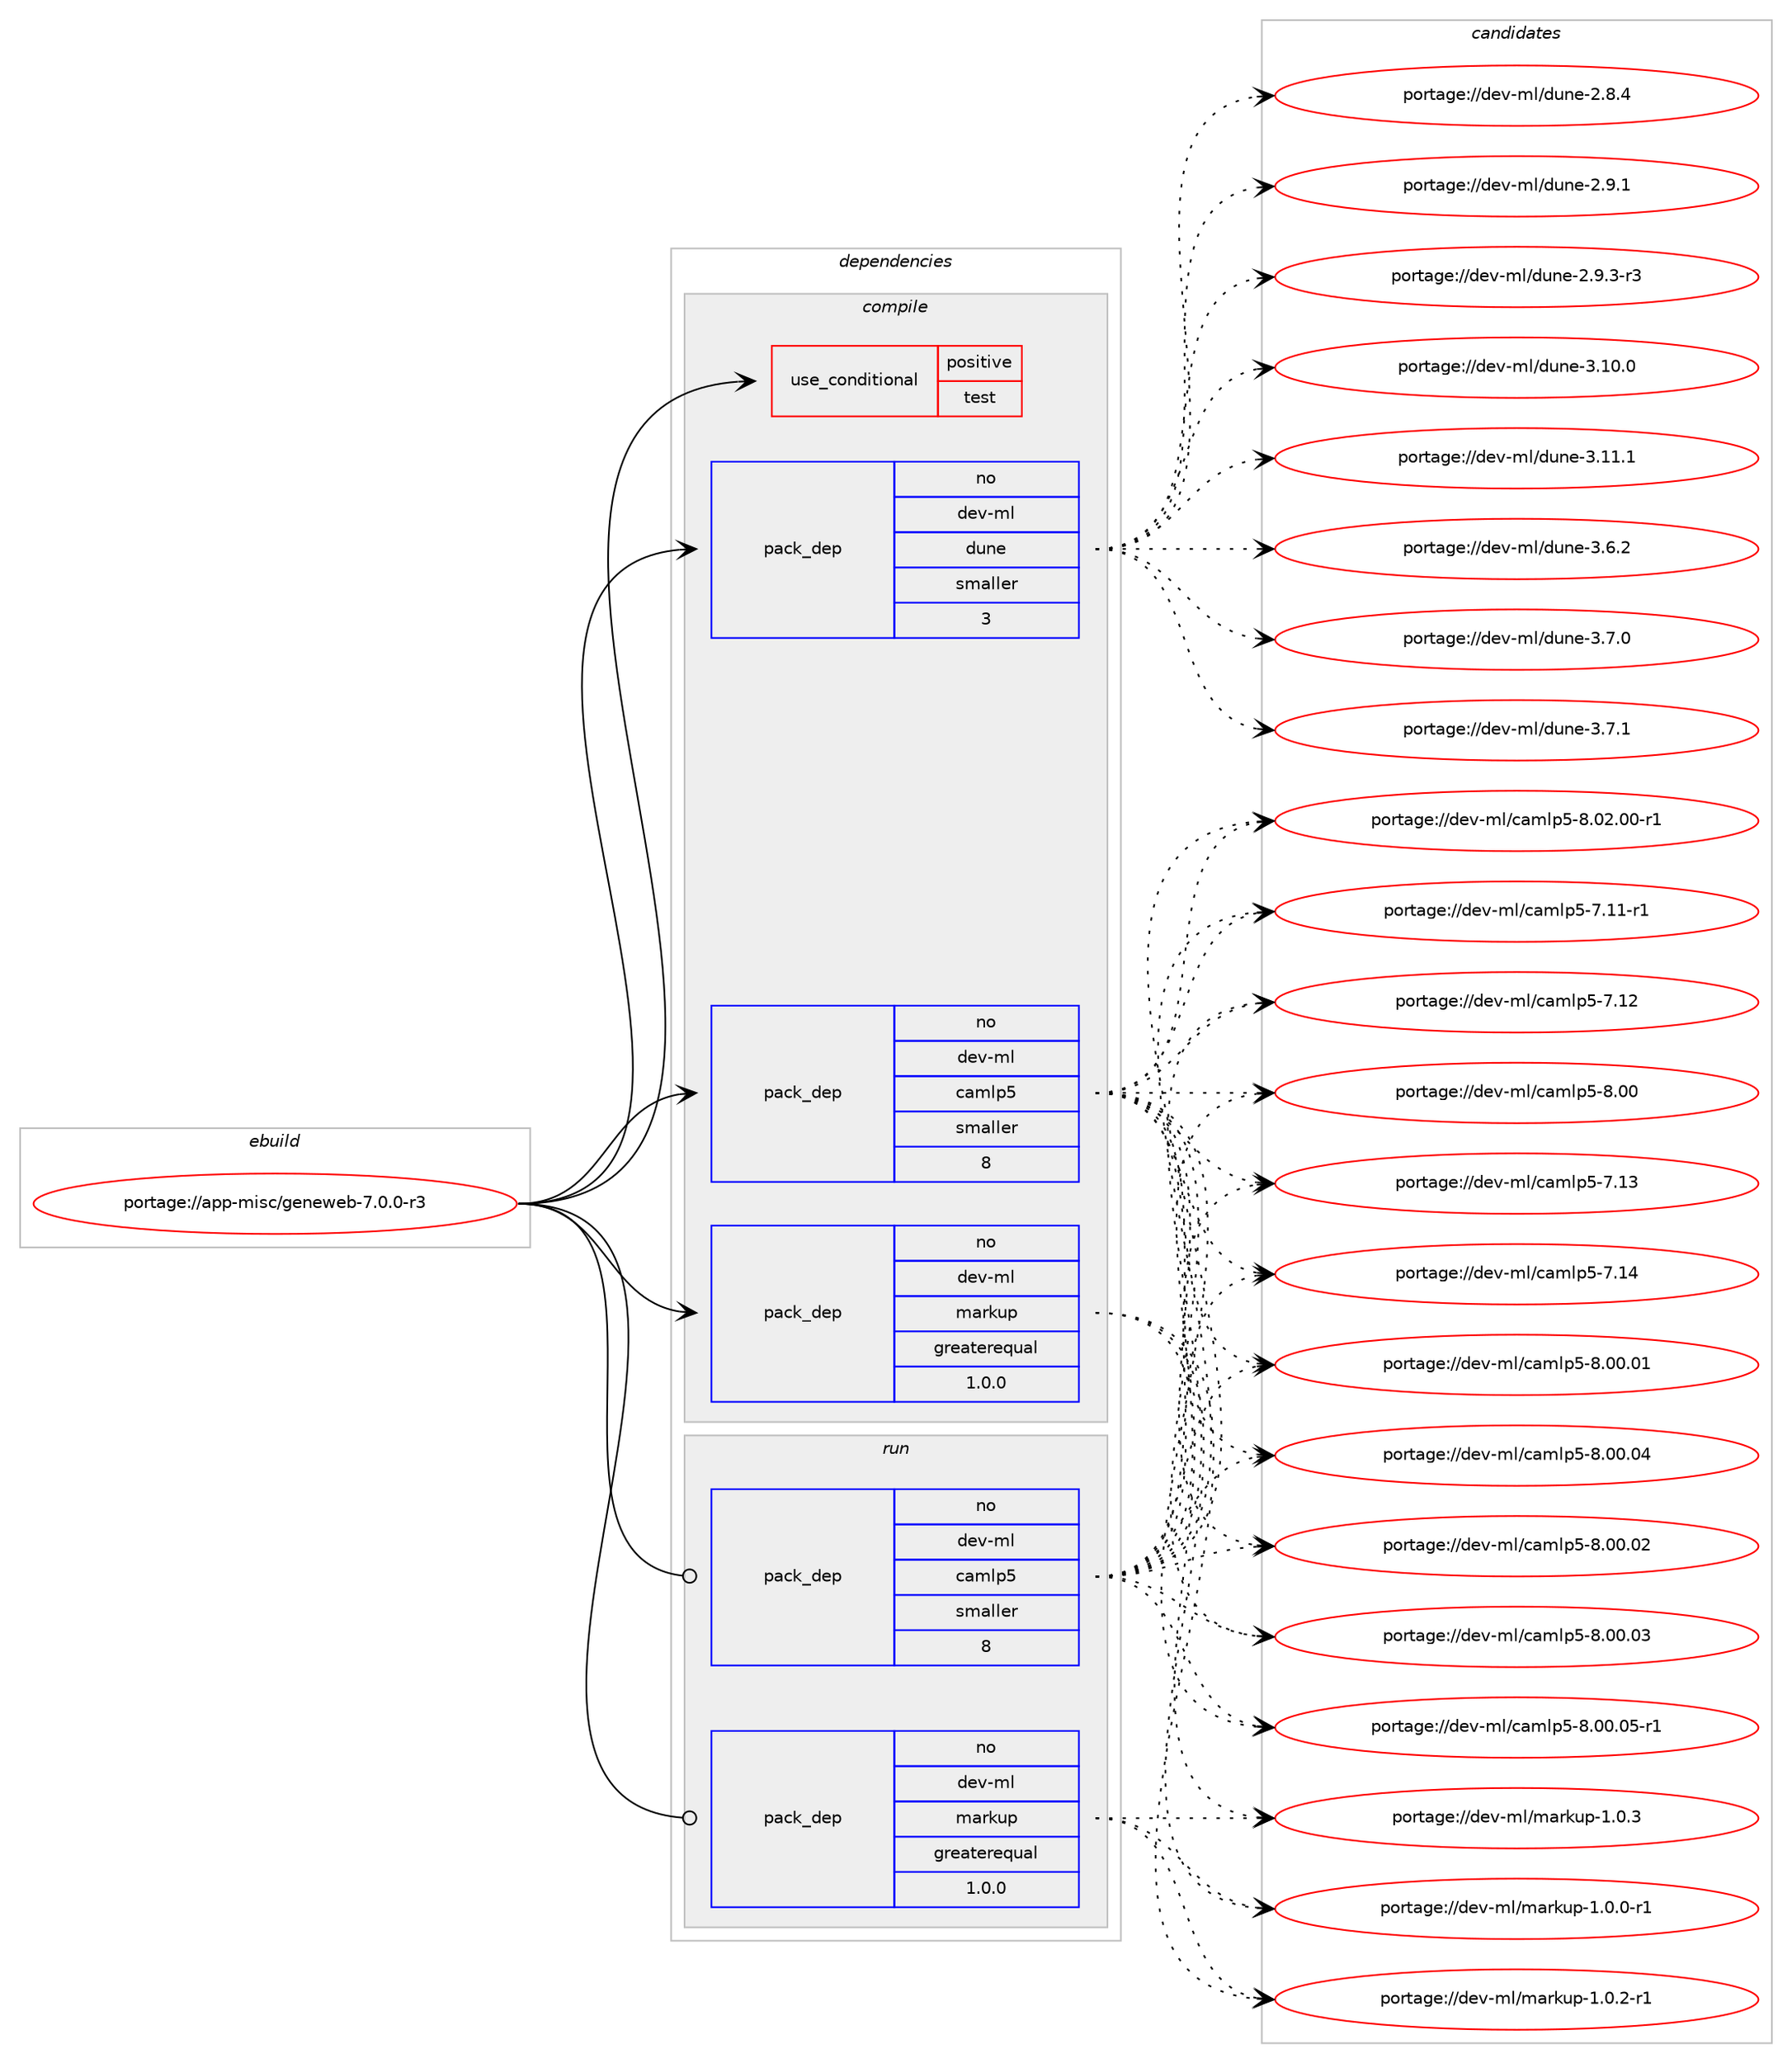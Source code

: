 digraph prolog {

# *************
# Graph options
# *************

newrank=true;
concentrate=true;
compound=true;
graph [rankdir=LR,fontname=Helvetica,fontsize=10,ranksep=1.5];#, ranksep=2.5, nodesep=0.2];
edge  [arrowhead=vee];
node  [fontname=Helvetica,fontsize=10];

# **********
# The ebuild
# **********

subgraph cluster_leftcol {
color=gray;
rank=same;
label=<<i>ebuild</i>>;
id [label="portage://app-misc/geneweb-7.0.0-r3", color=red, width=4, href="../app-misc/geneweb-7.0.0-r3.svg"];
}

# ****************
# The dependencies
# ****************

subgraph cluster_midcol {
color=gray;
label=<<i>dependencies</i>>;
subgraph cluster_compile {
fillcolor="#eeeeee";
style=filled;
label=<<i>compile</i>>;
subgraph cond11534 {
dependency18236 [label=<<TABLE BORDER="0" CELLBORDER="1" CELLSPACING="0" CELLPADDING="4"><TR><TD ROWSPAN="3" CELLPADDING="10">use_conditional</TD></TR><TR><TD>positive</TD></TR><TR><TD>test</TD></TR></TABLE>>, shape=none, color=red];
# *** BEGIN UNKNOWN DEPENDENCY TYPE (TODO) ***
# dependency18236 -> package_dependency(portage://app-misc/geneweb-7.0.0-r3,install,no,dev-ml,ounit2,none,[,,],[],[])
# *** END UNKNOWN DEPENDENCY TYPE (TODO) ***

}
id:e -> dependency18236:w [weight=20,style="solid",arrowhead="vee"];
# *** BEGIN UNKNOWN DEPENDENCY TYPE (TODO) ***
# id -> package_dependency(portage://app-misc/geneweb-7.0.0-r3,install,no,acct-group,geneweb,none,[,,],[],[])
# *** END UNKNOWN DEPENDENCY TYPE (TODO) ***

# *** BEGIN UNKNOWN DEPENDENCY TYPE (TODO) ***
# id -> package_dependency(portage://app-misc/geneweb-7.0.0-r3,install,no,acct-user,geneweb,none,[,,],[],[])
# *** END UNKNOWN DEPENDENCY TYPE (TODO) ***

# *** BEGIN UNKNOWN DEPENDENCY TYPE (TODO) ***
# id -> package_dependency(portage://app-misc/geneweb-7.0.0-r3,install,no,dev-lang,ocaml,none,[,,],[],[use(optenable(ocamlopt),none)])
# *** END UNKNOWN DEPENDENCY TYPE (TODO) ***

# *** BEGIN UNKNOWN DEPENDENCY TYPE (TODO) ***
# id -> package_dependency(portage://app-misc/geneweb-7.0.0-r3,install,no,dev-ml,calendars,none,[,,],any_same_slot,[])
# *** END UNKNOWN DEPENDENCY TYPE (TODO) ***

subgraph pack6337 {
dependency18237 [label=<<TABLE BORDER="0" CELLBORDER="1" CELLSPACING="0" CELLPADDING="4" WIDTH="220"><TR><TD ROWSPAN="6" CELLPADDING="30">pack_dep</TD></TR><TR><TD WIDTH="110">no</TD></TR><TR><TD>dev-ml</TD></TR><TR><TD>camlp5</TD></TR><TR><TD>smaller</TD></TR><TR><TD>8</TD></TR></TABLE>>, shape=none, color=blue];
}
id:e -> dependency18237:w [weight=20,style="solid",arrowhead="vee"];
# *** BEGIN UNKNOWN DEPENDENCY TYPE (TODO) ***
# id -> package_dependency(portage://app-misc/geneweb-7.0.0-r3,install,no,dev-ml,cppo,none,[,,],[],[])
# *** END UNKNOWN DEPENDENCY TYPE (TODO) ***

subgraph pack6338 {
dependency18238 [label=<<TABLE BORDER="0" CELLBORDER="1" CELLSPACING="0" CELLPADDING="4" WIDTH="220"><TR><TD ROWSPAN="6" CELLPADDING="30">pack_dep</TD></TR><TR><TD WIDTH="110">no</TD></TR><TR><TD>dev-ml</TD></TR><TR><TD>dune</TD></TR><TR><TD>smaller</TD></TR><TR><TD>3</TD></TR></TABLE>>, shape=none, color=blue];
}
id:e -> dependency18238:w [weight=20,style="solid",arrowhead="vee"];
# *** BEGIN UNKNOWN DEPENDENCY TYPE (TODO) ***
# id -> package_dependency(portage://app-misc/geneweb-7.0.0-r3,install,no,dev-ml,jingoo,none,[,,],any_same_slot,[])
# *** END UNKNOWN DEPENDENCY TYPE (TODO) ***

subgraph pack6339 {
dependency18239 [label=<<TABLE BORDER="0" CELLBORDER="1" CELLSPACING="0" CELLPADDING="4" WIDTH="220"><TR><TD ROWSPAN="6" CELLPADDING="30">pack_dep</TD></TR><TR><TD WIDTH="110">no</TD></TR><TR><TD>dev-ml</TD></TR><TR><TD>markup</TD></TR><TR><TD>greaterequal</TD></TR><TR><TD>1.0.0</TD></TR></TABLE>>, shape=none, color=blue];
}
id:e -> dependency18239:w [weight=20,style="solid",arrowhead="vee"];
# *** BEGIN UNKNOWN DEPENDENCY TYPE (TODO) ***
# id -> package_dependency(portage://app-misc/geneweb-7.0.0-r3,install,no,dev-ml,unidecode,none,[,,],any_same_slot,[])
# *** END UNKNOWN DEPENDENCY TYPE (TODO) ***

# *** BEGIN UNKNOWN DEPENDENCY TYPE (TODO) ***
# id -> package_dependency(portage://app-misc/geneweb-7.0.0-r3,install,no,dev-ml,uunf,none,[,,],any_same_slot,[])
# *** END UNKNOWN DEPENDENCY TYPE (TODO) ***

# *** BEGIN UNKNOWN DEPENDENCY TYPE (TODO) ***
# id -> package_dependency(portage://app-misc/geneweb-7.0.0-r3,install,no,dev-ml,zarith,none,[,,],any_same_slot,[])
# *** END UNKNOWN DEPENDENCY TYPE (TODO) ***

}
subgraph cluster_compileandrun {
fillcolor="#eeeeee";
style=filled;
label=<<i>compile and run</i>>;
}
subgraph cluster_run {
fillcolor="#eeeeee";
style=filled;
label=<<i>run</i>>;
# *** BEGIN UNKNOWN DEPENDENCY TYPE (TODO) ***
# id -> package_dependency(portage://app-misc/geneweb-7.0.0-r3,run,no,acct-group,geneweb,none,[,,],[],[])
# *** END UNKNOWN DEPENDENCY TYPE (TODO) ***

# *** BEGIN UNKNOWN DEPENDENCY TYPE (TODO) ***
# id -> package_dependency(portage://app-misc/geneweb-7.0.0-r3,run,no,acct-user,geneweb,none,[,,],[],[])
# *** END UNKNOWN DEPENDENCY TYPE (TODO) ***

# *** BEGIN UNKNOWN DEPENDENCY TYPE (TODO) ***
# id -> package_dependency(portage://app-misc/geneweb-7.0.0-r3,run,no,dev-lang,ocaml,none,[,,],[],[use(optenable(ocamlopt),none)])
# *** END UNKNOWN DEPENDENCY TYPE (TODO) ***

# *** BEGIN UNKNOWN DEPENDENCY TYPE (TODO) ***
# id -> package_dependency(portage://app-misc/geneweb-7.0.0-r3,run,no,dev-ml,calendars,none,[,,],any_same_slot,[])
# *** END UNKNOWN DEPENDENCY TYPE (TODO) ***

subgraph pack6340 {
dependency18240 [label=<<TABLE BORDER="0" CELLBORDER="1" CELLSPACING="0" CELLPADDING="4" WIDTH="220"><TR><TD ROWSPAN="6" CELLPADDING="30">pack_dep</TD></TR><TR><TD WIDTH="110">no</TD></TR><TR><TD>dev-ml</TD></TR><TR><TD>camlp5</TD></TR><TR><TD>smaller</TD></TR><TR><TD>8</TD></TR></TABLE>>, shape=none, color=blue];
}
id:e -> dependency18240:w [weight=20,style="solid",arrowhead="odot"];
# *** BEGIN UNKNOWN DEPENDENCY TYPE (TODO) ***
# id -> package_dependency(portage://app-misc/geneweb-7.0.0-r3,run,no,dev-ml,jingoo,none,[,,],any_same_slot,[])
# *** END UNKNOWN DEPENDENCY TYPE (TODO) ***

subgraph pack6341 {
dependency18241 [label=<<TABLE BORDER="0" CELLBORDER="1" CELLSPACING="0" CELLPADDING="4" WIDTH="220"><TR><TD ROWSPAN="6" CELLPADDING="30">pack_dep</TD></TR><TR><TD WIDTH="110">no</TD></TR><TR><TD>dev-ml</TD></TR><TR><TD>markup</TD></TR><TR><TD>greaterequal</TD></TR><TR><TD>1.0.0</TD></TR></TABLE>>, shape=none, color=blue];
}
id:e -> dependency18241:w [weight=20,style="solid",arrowhead="odot"];
# *** BEGIN UNKNOWN DEPENDENCY TYPE (TODO) ***
# id -> package_dependency(portage://app-misc/geneweb-7.0.0-r3,run,no,dev-ml,unidecode,none,[,,],any_same_slot,[])
# *** END UNKNOWN DEPENDENCY TYPE (TODO) ***

# *** BEGIN UNKNOWN DEPENDENCY TYPE (TODO) ***
# id -> package_dependency(portage://app-misc/geneweb-7.0.0-r3,run,no,dev-ml,uunf,none,[,,],any_same_slot,[])
# *** END UNKNOWN DEPENDENCY TYPE (TODO) ***

# *** BEGIN UNKNOWN DEPENDENCY TYPE (TODO) ***
# id -> package_dependency(portage://app-misc/geneweb-7.0.0-r3,run,no,dev-ml,zarith,none,[,,],any_same_slot,[])
# *** END UNKNOWN DEPENDENCY TYPE (TODO) ***

}
}

# **************
# The candidates
# **************

subgraph cluster_choices {
rank=same;
color=gray;
label=<<i>candidates</i>>;

subgraph choice6337 {
color=black;
nodesep=1;
choice100101118451091084799971091081125345554649494511449 [label="portage://dev-ml/camlp5-7.11-r1", color=red, width=4,href="../dev-ml/camlp5-7.11-r1.svg"];
choice10010111845109108479997109108112534555464950 [label="portage://dev-ml/camlp5-7.12", color=red, width=4,href="../dev-ml/camlp5-7.12.svg"];
choice10010111845109108479997109108112534555464951 [label="portage://dev-ml/camlp5-7.13", color=red, width=4,href="../dev-ml/camlp5-7.13.svg"];
choice10010111845109108479997109108112534555464952 [label="portage://dev-ml/camlp5-7.14", color=red, width=4,href="../dev-ml/camlp5-7.14.svg"];
choice10010111845109108479997109108112534556464848 [label="portage://dev-ml/camlp5-8.00", color=red, width=4,href="../dev-ml/camlp5-8.00.svg"];
choice10010111845109108479997109108112534556464848464849 [label="portage://dev-ml/camlp5-8.00.01", color=red, width=4,href="../dev-ml/camlp5-8.00.01.svg"];
choice10010111845109108479997109108112534556464848464850 [label="portage://dev-ml/camlp5-8.00.02", color=red, width=4,href="../dev-ml/camlp5-8.00.02.svg"];
choice10010111845109108479997109108112534556464848464851 [label="portage://dev-ml/camlp5-8.00.03", color=red, width=4,href="../dev-ml/camlp5-8.00.03.svg"];
choice10010111845109108479997109108112534556464848464852 [label="portage://dev-ml/camlp5-8.00.04", color=red, width=4,href="../dev-ml/camlp5-8.00.04.svg"];
choice100101118451091084799971091081125345564648484648534511449 [label="portage://dev-ml/camlp5-8.00.05-r1", color=red, width=4,href="../dev-ml/camlp5-8.00.05-r1.svg"];
choice100101118451091084799971091081125345564648504648484511449 [label="portage://dev-ml/camlp5-8.02.00-r1", color=red, width=4,href="../dev-ml/camlp5-8.02.00-r1.svg"];
dependency18237:e -> choice100101118451091084799971091081125345554649494511449:w [style=dotted,weight="100"];
dependency18237:e -> choice10010111845109108479997109108112534555464950:w [style=dotted,weight="100"];
dependency18237:e -> choice10010111845109108479997109108112534555464951:w [style=dotted,weight="100"];
dependency18237:e -> choice10010111845109108479997109108112534555464952:w [style=dotted,weight="100"];
dependency18237:e -> choice10010111845109108479997109108112534556464848:w [style=dotted,weight="100"];
dependency18237:e -> choice10010111845109108479997109108112534556464848464849:w [style=dotted,weight="100"];
dependency18237:e -> choice10010111845109108479997109108112534556464848464850:w [style=dotted,weight="100"];
dependency18237:e -> choice10010111845109108479997109108112534556464848464851:w [style=dotted,weight="100"];
dependency18237:e -> choice10010111845109108479997109108112534556464848464852:w [style=dotted,weight="100"];
dependency18237:e -> choice100101118451091084799971091081125345564648484648534511449:w [style=dotted,weight="100"];
dependency18237:e -> choice100101118451091084799971091081125345564648504648484511449:w [style=dotted,weight="100"];
}
subgraph choice6338 {
color=black;
nodesep=1;
choice1001011184510910847100117110101455046564652 [label="portage://dev-ml/dune-2.8.4", color=red, width=4,href="../dev-ml/dune-2.8.4.svg"];
choice1001011184510910847100117110101455046574649 [label="portage://dev-ml/dune-2.9.1", color=red, width=4,href="../dev-ml/dune-2.9.1.svg"];
choice10010111845109108471001171101014550465746514511451 [label="portage://dev-ml/dune-2.9.3-r3", color=red, width=4,href="../dev-ml/dune-2.9.3-r3.svg"];
choice100101118451091084710011711010145514649484648 [label="portage://dev-ml/dune-3.10.0", color=red, width=4,href="../dev-ml/dune-3.10.0.svg"];
choice100101118451091084710011711010145514649494649 [label="portage://dev-ml/dune-3.11.1", color=red, width=4,href="../dev-ml/dune-3.11.1.svg"];
choice1001011184510910847100117110101455146544650 [label="portage://dev-ml/dune-3.6.2", color=red, width=4,href="../dev-ml/dune-3.6.2.svg"];
choice1001011184510910847100117110101455146554648 [label="portage://dev-ml/dune-3.7.0", color=red, width=4,href="../dev-ml/dune-3.7.0.svg"];
choice1001011184510910847100117110101455146554649 [label="portage://dev-ml/dune-3.7.1", color=red, width=4,href="../dev-ml/dune-3.7.1.svg"];
dependency18238:e -> choice1001011184510910847100117110101455046564652:w [style=dotted,weight="100"];
dependency18238:e -> choice1001011184510910847100117110101455046574649:w [style=dotted,weight="100"];
dependency18238:e -> choice10010111845109108471001171101014550465746514511451:w [style=dotted,weight="100"];
dependency18238:e -> choice100101118451091084710011711010145514649484648:w [style=dotted,weight="100"];
dependency18238:e -> choice100101118451091084710011711010145514649494649:w [style=dotted,weight="100"];
dependency18238:e -> choice1001011184510910847100117110101455146544650:w [style=dotted,weight="100"];
dependency18238:e -> choice1001011184510910847100117110101455146554648:w [style=dotted,weight="100"];
dependency18238:e -> choice1001011184510910847100117110101455146554649:w [style=dotted,weight="100"];
}
subgraph choice6339 {
color=black;
nodesep=1;
choice1001011184510910847109971141071171124549464846484511449 [label="portage://dev-ml/markup-1.0.0-r1", color=red, width=4,href="../dev-ml/markup-1.0.0-r1.svg"];
choice1001011184510910847109971141071171124549464846504511449 [label="portage://dev-ml/markup-1.0.2-r1", color=red, width=4,href="../dev-ml/markup-1.0.2-r1.svg"];
choice100101118451091084710997114107117112454946484651 [label="portage://dev-ml/markup-1.0.3", color=red, width=4,href="../dev-ml/markup-1.0.3.svg"];
dependency18239:e -> choice1001011184510910847109971141071171124549464846484511449:w [style=dotted,weight="100"];
dependency18239:e -> choice1001011184510910847109971141071171124549464846504511449:w [style=dotted,weight="100"];
dependency18239:e -> choice100101118451091084710997114107117112454946484651:w [style=dotted,weight="100"];
}
subgraph choice6340 {
color=black;
nodesep=1;
choice100101118451091084799971091081125345554649494511449 [label="portage://dev-ml/camlp5-7.11-r1", color=red, width=4,href="../dev-ml/camlp5-7.11-r1.svg"];
choice10010111845109108479997109108112534555464950 [label="portage://dev-ml/camlp5-7.12", color=red, width=4,href="../dev-ml/camlp5-7.12.svg"];
choice10010111845109108479997109108112534555464951 [label="portage://dev-ml/camlp5-7.13", color=red, width=4,href="../dev-ml/camlp5-7.13.svg"];
choice10010111845109108479997109108112534555464952 [label="portage://dev-ml/camlp5-7.14", color=red, width=4,href="../dev-ml/camlp5-7.14.svg"];
choice10010111845109108479997109108112534556464848 [label="portage://dev-ml/camlp5-8.00", color=red, width=4,href="../dev-ml/camlp5-8.00.svg"];
choice10010111845109108479997109108112534556464848464849 [label="portage://dev-ml/camlp5-8.00.01", color=red, width=4,href="../dev-ml/camlp5-8.00.01.svg"];
choice10010111845109108479997109108112534556464848464850 [label="portage://dev-ml/camlp5-8.00.02", color=red, width=4,href="../dev-ml/camlp5-8.00.02.svg"];
choice10010111845109108479997109108112534556464848464851 [label="portage://dev-ml/camlp5-8.00.03", color=red, width=4,href="../dev-ml/camlp5-8.00.03.svg"];
choice10010111845109108479997109108112534556464848464852 [label="portage://dev-ml/camlp5-8.00.04", color=red, width=4,href="../dev-ml/camlp5-8.00.04.svg"];
choice100101118451091084799971091081125345564648484648534511449 [label="portage://dev-ml/camlp5-8.00.05-r1", color=red, width=4,href="../dev-ml/camlp5-8.00.05-r1.svg"];
choice100101118451091084799971091081125345564648504648484511449 [label="portage://dev-ml/camlp5-8.02.00-r1", color=red, width=4,href="../dev-ml/camlp5-8.02.00-r1.svg"];
dependency18240:e -> choice100101118451091084799971091081125345554649494511449:w [style=dotted,weight="100"];
dependency18240:e -> choice10010111845109108479997109108112534555464950:w [style=dotted,weight="100"];
dependency18240:e -> choice10010111845109108479997109108112534555464951:w [style=dotted,weight="100"];
dependency18240:e -> choice10010111845109108479997109108112534555464952:w [style=dotted,weight="100"];
dependency18240:e -> choice10010111845109108479997109108112534556464848:w [style=dotted,weight="100"];
dependency18240:e -> choice10010111845109108479997109108112534556464848464849:w [style=dotted,weight="100"];
dependency18240:e -> choice10010111845109108479997109108112534556464848464850:w [style=dotted,weight="100"];
dependency18240:e -> choice10010111845109108479997109108112534556464848464851:w [style=dotted,weight="100"];
dependency18240:e -> choice10010111845109108479997109108112534556464848464852:w [style=dotted,weight="100"];
dependency18240:e -> choice100101118451091084799971091081125345564648484648534511449:w [style=dotted,weight="100"];
dependency18240:e -> choice100101118451091084799971091081125345564648504648484511449:w [style=dotted,weight="100"];
}
subgraph choice6341 {
color=black;
nodesep=1;
choice1001011184510910847109971141071171124549464846484511449 [label="portage://dev-ml/markup-1.0.0-r1", color=red, width=4,href="../dev-ml/markup-1.0.0-r1.svg"];
choice1001011184510910847109971141071171124549464846504511449 [label="portage://dev-ml/markup-1.0.2-r1", color=red, width=4,href="../dev-ml/markup-1.0.2-r1.svg"];
choice100101118451091084710997114107117112454946484651 [label="portage://dev-ml/markup-1.0.3", color=red, width=4,href="../dev-ml/markup-1.0.3.svg"];
dependency18241:e -> choice1001011184510910847109971141071171124549464846484511449:w [style=dotted,weight="100"];
dependency18241:e -> choice1001011184510910847109971141071171124549464846504511449:w [style=dotted,weight="100"];
dependency18241:e -> choice100101118451091084710997114107117112454946484651:w [style=dotted,weight="100"];
}
}

}
